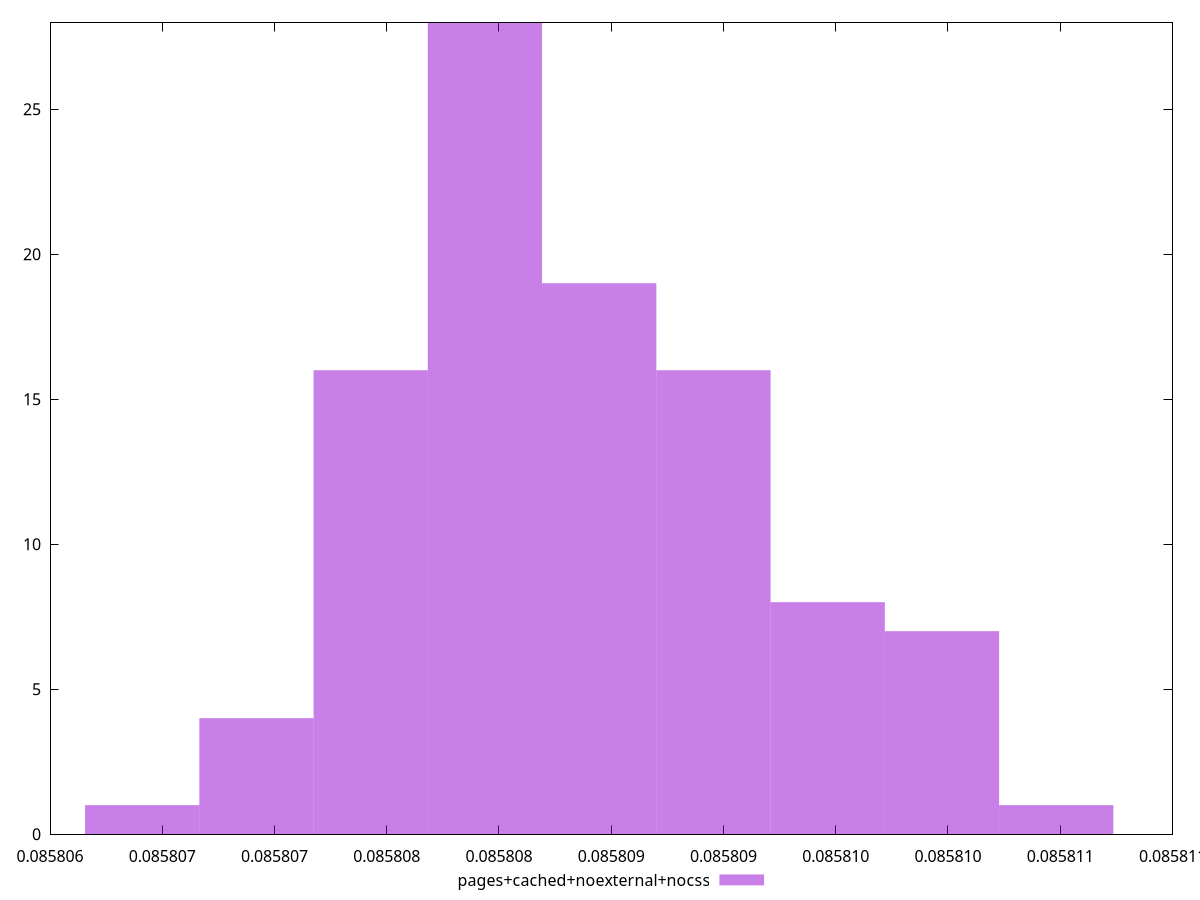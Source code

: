 $_pagesCachedNoexternalNocss <<EOF
0.08580843739628079 28
0.08580945524770328 16
0.08580894632199203 19
0.08580996417341452 8
0.08581098202483703 1
0.08580691061914704 1
0.08581047309912578 7
0.08580792847056953 16
0.0858074195448583 4
EOF
set key outside below
set terminal pngcairo
set output "report_00005_2020-11-02T22-26-11.212Z/total-byte-weight/pages+cached+noexternal+nocss//hist.png"
set yrange [0:28]
set boxwidth 5.089257112473431e-7
set style fill transparent solid 0.5 noborder
plot $_pagesCachedNoexternalNocss title "pages+cached+noexternal+nocss" with boxes ,